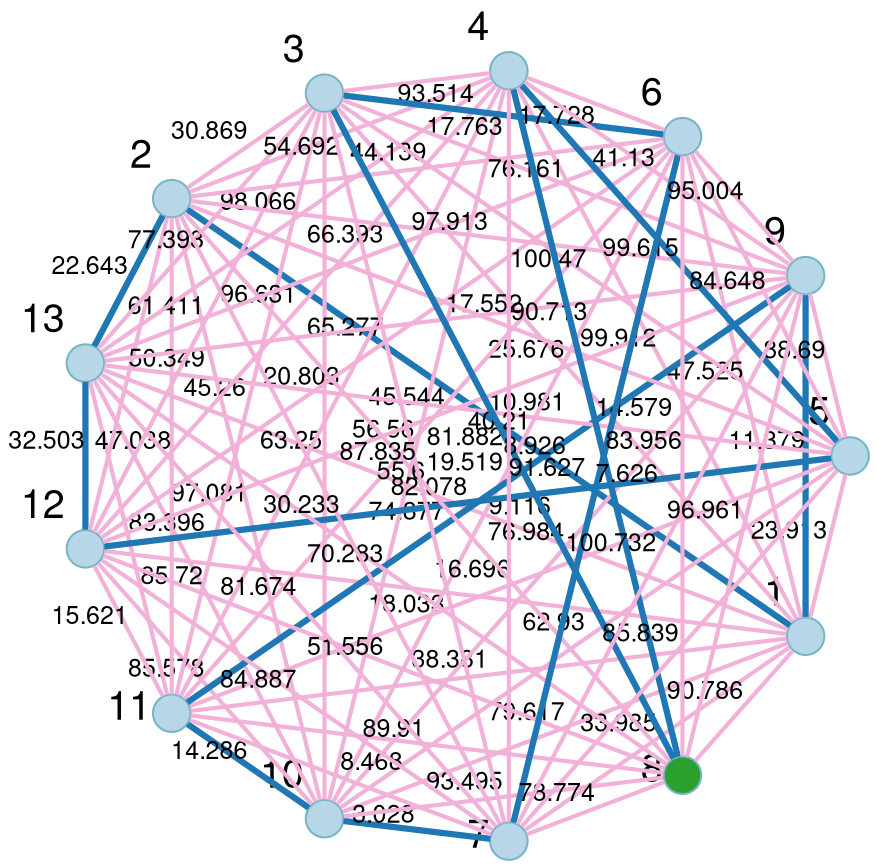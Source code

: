 digraph graph_visual_13n_78m {

	layout=circo
	fontname="Helvetica,Arial,sans-serif"
	node [fontname="Helvetica,Arial,sans-serif", fontsize=19, style=filled, shape=circle, height=0.25, color="#76b5c5", fillcolor="#b7d7e8"]
	edge [fontname="Helvetica,Arial,sans-serif", fontsize=12, color="#f2b1d8", penwidth=2]
	rankdir=LR;

	node [style=filled, shape=circle, height=0.25]
	edge [dir=none]
	1	[xlabel=1, label=""]
	10	[xlabel=10, label=""]
	11	[xlabel=11, label=""]
	12	[xlabel=12, label=""]
	13	[xlabel=13, label=""]
	2	[xlabel=2, label=""]
	3	[xlabel=3, label=""]
	4	[xlabel=4, label=""]
	5	[xlabel=5, label=""]
	6	[xlabel=6, label=""]
	7	[xlabel=7, label=""]
	8	[xlabel=8, label="" , fillcolor="#2ca02c"]
	9	[xlabel=9, label=""]

	1 -> 10 [label="79.617", color="#f2b1d8", penwidth=2]
	1 -> 11 [label="38.381", color="#f2b1d8", penwidth=2]
	1 -> 12 [label="18.033", color="#f2b1d8", penwidth=2]
	1 -> 13 [label="74.877", color="#f2b1d8", penwidth=2]
	1 -> 2 [label="10.981", color="#1f77b4", penwidth=3]
	1 -> 3 [label="25.676", color="#f2b1d8", penwidth=2]
	1 -> 4 [label="99.912", color="#f2b1d8", penwidth=2]
	1 -> 5 [label="23.913", color="#f2b1d8", penwidth=2]
	1 -> 6 [label="47.525", color="#f2b1d8", penwidth=2]
	1 -> 7 [label="33.985", color="#f2b1d8", penwidth=2]
	1 -> 8 [label="90.786", color="#f2b1d8", penwidth=2]
	1 -> 9 [label="11.379", color="#1f77b4", penwidth=3]
	10 -> 11 [label="14.286", color="#1f77b4", penwidth=3]
	10 -> 12 [label="85.578", color="#f2b1d8", penwidth=2]
	10 -> 13 [label="85.72", color="#f2b1d8", penwidth=2]
	10 -> 2 [label="97.081", color="#f2b1d8", penwidth=2]
	10 -> 3 [label="63.25", color="#f2b1d8", penwidth=2]
	10 -> 4 [label="56.56", color="#f2b1d8", penwidth=2]
	10 -> 5 [label="62.93", color="#f2b1d8", penwidth=2]
	10 -> 6 [label="19.519", color="#f2b1d8", penwidth=2]
	10 -> 7 [label="3.028", color="#1f77b4", penwidth=3]
	10 -> 8 [label="93.495", color="#f2b1d8", penwidth=2]
	10 -> 9 [label="76.984", color="#f2b1d8", penwidth=2]
	11 -> 12 [label="15.621", color="#f2b1d8", penwidth=2]
	11 -> 13 [label="83.396", color="#f2b1d8", penwidth=2]
	11 -> 2 [label="47.038", color="#f2b1d8", penwidth=2]
	11 -> 3 [label="45.26", color="#f2b1d8", penwidth=2]
	11 -> 4 [label="20.803", color="#f2b1d8", penwidth=2]
	11 -> 5 [label="16.696", color="#f2b1d8", penwidth=2]
	11 -> 6 [label="81.882", color="#f2b1d8", penwidth=2]
	11 -> 7 [label="8.468", color="#f2b1d8", penwidth=2]
	11 -> 8 [label="89.91", color="#f2b1d8", penwidth=2]
	11 -> 9 [label="9.116", color="#1f77b4", penwidth=3]
	12 -> 13 [label="32.503", color="#1f77b4", penwidth=3]
	12 -> 2 [label="50.349", color="#f2b1d8", penwidth=2]
	12 -> 3 [label="61.411", color="#f2b1d8", penwidth=2]
	12 -> 4 [label="96.631", color="#f2b1d8", penwidth=2]
	12 -> 5 [label="82.078", color="#1f77b4", penwidth=3]
	12 -> 6 [label="65.277", color="#f2b1d8", penwidth=2]
	12 -> 7 [label="84.887", color="#f2b1d8", penwidth=2]
	12 -> 8 [label="51.556", color="#f2b1d8", penwidth=2]
	12 -> 9 [label="45.544", color="#f2b1d8", penwidth=2]
	13 -> 2 [label="22.643", color="#1f77b4", penwidth=3]
	13 -> 3 [label="77.393", color="#f2b1d8", penwidth=2]
	13 -> 4 [label="98.066", color="#f2b1d8", penwidth=2]
	13 -> 5 [label="40.21", color="#f2b1d8", penwidth=2]
	13 -> 6 [label="66.393", color="#f2b1d8", penwidth=2]
	13 -> 7 [label="81.674", color="#f2b1d8", penwidth=2]
	13 -> 8 [label="70.283", color="#f2b1d8", penwidth=2]
	13 -> 9 [label="17.552", color="#f2b1d8", penwidth=2]
	2 -> 3 [label="30.869", color="#f2b1d8", penwidth=2]
	2 -> 4 [label="54.692", color="#f2b1d8", penwidth=2]
	2 -> 5 [label="90.713", color="#f2b1d8", penwidth=2]
	2 -> 6 [label="44.139", color="#f2b1d8", penwidth=2]
	2 -> 7 [label="30.233", color="#f2b1d8", penwidth=2]
	2 -> 8 [label="55.6", color="#f2b1d8", penwidth=2]
	2 -> 9 [label="97.913", color="#f2b1d8", penwidth=2]
	3 -> 4 [label="93.514", color="#f2b1d8", penwidth=2]
	3 -> 5 [label="100.47", color="#f2b1d8", penwidth=2]
	3 -> 6 [label="17.763", color="#1f77b4", penwidth=3]
	3 -> 7 [label="87.835", color="#f2b1d8", penwidth=2]
	3 -> 8 [label="8.926", color="#1f77b4", penwidth=3]
	3 -> 9 [label="76.161", color="#f2b1d8", penwidth=2]
	4 -> 5 [label="99.615", color="#1f77b4", penwidth=3]
	4 -> 6 [label="17.728", color="#f2b1d8", penwidth=2]
	4 -> 7 [label="91.627", color="#f2b1d8", penwidth=2]
	4 -> 8 [label="14.579", color="#1f77b4", penwidth=3]
	4 -> 9 [label="41.13", color="#f2b1d8", penwidth=2]
	5 -> 6 [label="84.648", color="#f2b1d8", penwidth=2]
	5 -> 7 [label="85.839", color="#f2b1d8", penwidth=2]
	5 -> 9 [label="88.69", color="#f2b1d8", penwidth=2]
	6 -> 7 [label="7.626", color="#1f77b4", penwidth=3]
	6 -> 8 [label="83.956", color="#f2b1d8", penwidth=2]
	6 -> 9 [label="95.004", color="#f2b1d8", penwidth=2]
	7 -> 8 [label="78.774", color="#f2b1d8", penwidth=2]
	7 -> 9 [label="100.732", color="#f2b1d8", penwidth=2]
	8 -> 9 [label="96.961", color="#f2b1d8", penwidth=2]
}
